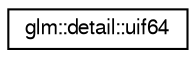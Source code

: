 digraph "Graphical Class Hierarchy"
{
  edge [fontname="FreeSans",fontsize="10",labelfontname="FreeSans",labelfontsize="10"];
  node [fontname="FreeSans",fontsize="10",shape=record];
  rankdir="LR";
  Node1 [label="glm::detail::uif64",height=0.2,width=0.4,color="black", fillcolor="white", style="filled",URL="$d8/d6a/unionglm_1_1detail_1_1uif64.html"];
}
